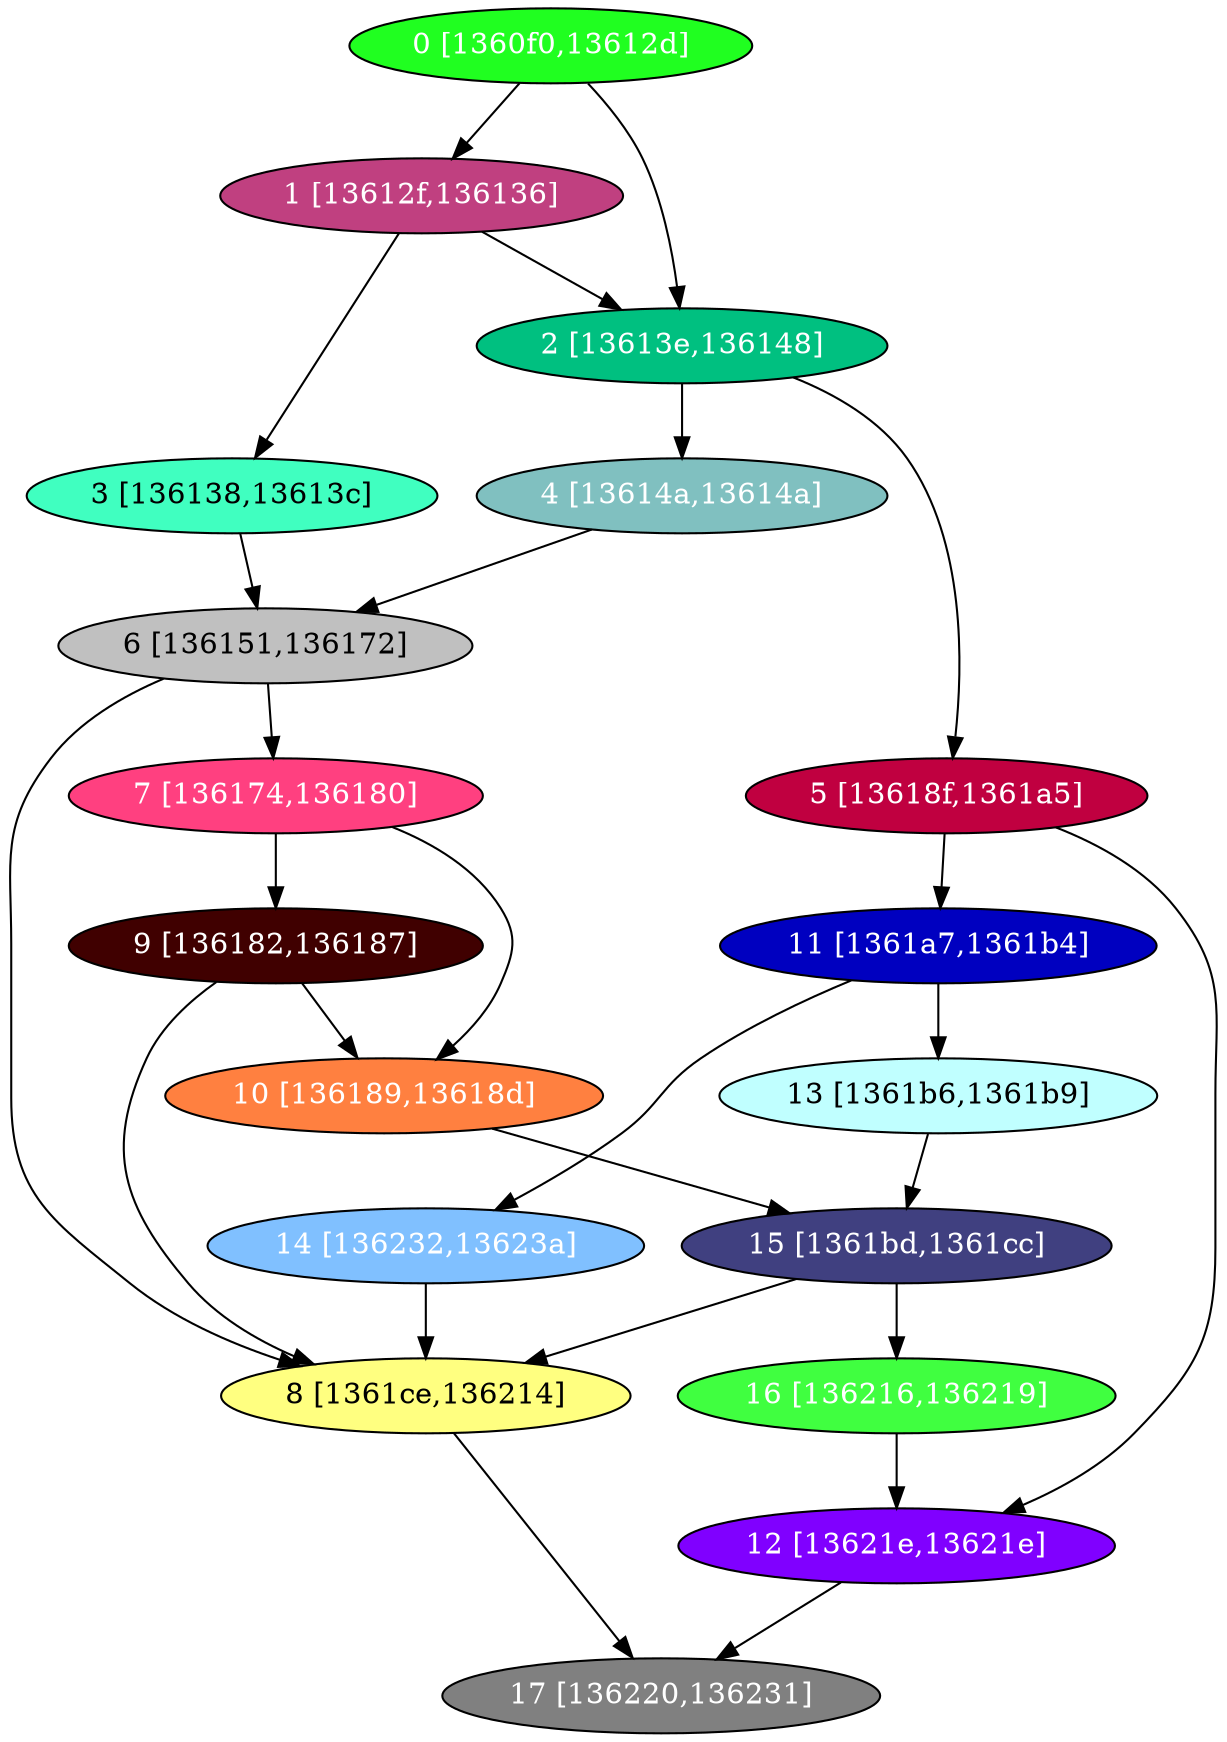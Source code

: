 diGraph libnss3{
	libnss3_0  [style=filled fillcolor="#20FF20" fontcolor="#ffffff" shape=oval label="0 [1360f0,13612d]"]
	libnss3_1  [style=filled fillcolor="#C04080" fontcolor="#ffffff" shape=oval label="1 [13612f,136136]"]
	libnss3_2  [style=filled fillcolor="#00C080" fontcolor="#ffffff" shape=oval label="2 [13613e,136148]"]
	libnss3_3  [style=filled fillcolor="#40FFC0" fontcolor="#000000" shape=oval label="3 [136138,13613c]"]
	libnss3_4  [style=filled fillcolor="#80C0C0" fontcolor="#ffffff" shape=oval label="4 [13614a,13614a]"]
	libnss3_5  [style=filled fillcolor="#C00040" fontcolor="#ffffff" shape=oval label="5 [13618f,1361a5]"]
	libnss3_6  [style=filled fillcolor="#C0C0C0" fontcolor="#000000" shape=oval label="6 [136151,136172]"]
	libnss3_7  [style=filled fillcolor="#FF4080" fontcolor="#ffffff" shape=oval label="7 [136174,136180]"]
	libnss3_8  [style=filled fillcolor="#FFFF80" fontcolor="#000000" shape=oval label="8 [1361ce,136214]"]
	libnss3_9  [style=filled fillcolor="#400000" fontcolor="#ffffff" shape=oval label="9 [136182,136187]"]
	libnss3_a  [style=filled fillcolor="#FF8040" fontcolor="#ffffff" shape=oval label="10 [136189,13618d]"]
	libnss3_b  [style=filled fillcolor="#0000C0" fontcolor="#ffffff" shape=oval label="11 [1361a7,1361b4]"]
	libnss3_c  [style=filled fillcolor="#8000FF" fontcolor="#ffffff" shape=oval label="12 [13621e,13621e]"]
	libnss3_d  [style=filled fillcolor="#C0FFFF" fontcolor="#000000" shape=oval label="13 [1361b6,1361b9]"]
	libnss3_e  [style=filled fillcolor="#80C0FF" fontcolor="#ffffff" shape=oval label="14 [136232,13623a]"]
	libnss3_f  [style=filled fillcolor="#404080" fontcolor="#ffffff" shape=oval label="15 [1361bd,1361cc]"]
	libnss3_10  [style=filled fillcolor="#40FF40" fontcolor="#ffffff" shape=oval label="16 [136216,136219]"]
	libnss3_11  [style=filled fillcolor="#808080" fontcolor="#ffffff" shape=oval label="17 [136220,136231]"]

	libnss3_0 -> libnss3_1
	libnss3_0 -> libnss3_2
	libnss3_1 -> libnss3_2
	libnss3_1 -> libnss3_3
	libnss3_2 -> libnss3_4
	libnss3_2 -> libnss3_5
	libnss3_3 -> libnss3_6
	libnss3_4 -> libnss3_6
	libnss3_5 -> libnss3_b
	libnss3_5 -> libnss3_c
	libnss3_6 -> libnss3_7
	libnss3_6 -> libnss3_8
	libnss3_7 -> libnss3_9
	libnss3_7 -> libnss3_a
	libnss3_8 -> libnss3_11
	libnss3_9 -> libnss3_8
	libnss3_9 -> libnss3_a
	libnss3_a -> libnss3_f
	libnss3_b -> libnss3_d
	libnss3_b -> libnss3_e
	libnss3_c -> libnss3_11
	libnss3_d -> libnss3_f
	libnss3_e -> libnss3_8
	libnss3_f -> libnss3_8
	libnss3_f -> libnss3_10
	libnss3_10 -> libnss3_c
}